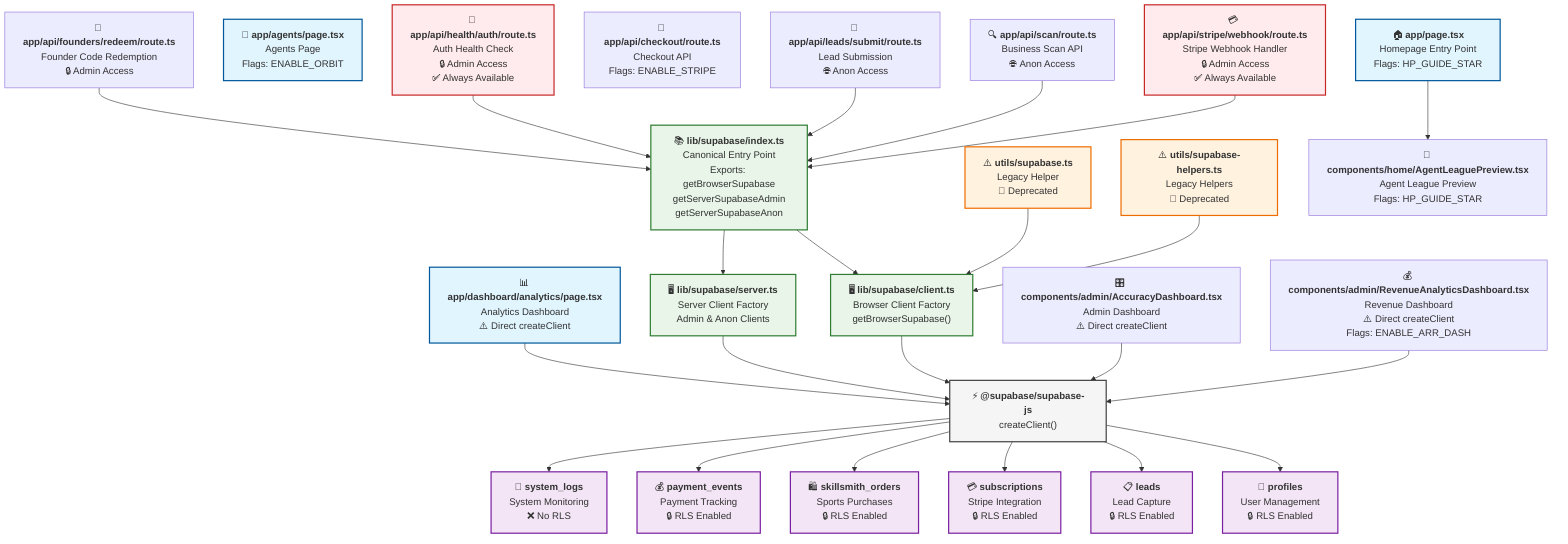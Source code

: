 graph TD
    %% Supabase Call Graph - SKRBL AI Platform
    
    %% Entry Points
    HomePage["`🏠 **app/page.tsx**
    Homepage Entry Point
    Flags: HP_GUIDE_STAR`"]
    
    AgentsPage["`🤖 **app/agents/page.tsx**
    Agents Page
    Flags: ENABLE_ORBIT`"]
    
    DashboardAnalytics["`📊 **app/dashboard/analytics/page.tsx**
    Analytics Dashboard
    ⚠️ Direct createClient`"]
    
    %% Critical API Routes
    StripeWebhook["`💳 **app/api/stripe/webhook/route.ts**
    Stripe Webhook Handler
    🔒 Admin Access
    ✅ Always Available`"]
    
    CheckoutAPI["`🛒 **app/api/checkout/route.ts**
    Checkout API
    Flags: ENABLE_STRIPE`"]
    
    ScanAPI["`🔍 **app/api/scan/route.ts**
    Business Scan API
    🌐 Anon Access`"]
    
    LeadsAPI["`📝 **app/api/leads/submit/route.ts**
    Lead Submission
    🌐 Anon Access`"]
    
    HealthAPI["`🏥 **app/api/health/auth/route.ts**
    Auth Health Check
    🔒 Admin Access
    ✅ Always Available`"]
    
    FoundersAPI["`👑 **app/api/founders/redeem/route.ts**
    Founder Code Redemption
    🔒 Admin Access`"]
    
    %% Canonical Supabase Infrastructure
    SupabaseIndex["`📚 **lib/supabase/index.ts**
    Canonical Entry Point
    Exports: getBrowserSupabase
    getServerSupabaseAdmin
    getServerSupabaseAnon`"]
    
    SupabaseClient["`🖥️ **lib/supabase/client.ts**
    Browser Client Factory
    getBrowserSupabase()`"]
    
    SupabaseServer["`🖥️ **lib/supabase/server.ts**
    Server Client Factory
    Admin & Anon Clients`"]
    
    %% Legacy Infrastructure
    LegacyUtils["`⚠️ **utils/supabase.ts**
    Legacy Helper
    🚨 Deprecated`"]
    
    LegacyHelpers["`⚠️ **utils/supabase-helpers.ts**
    Legacy Helpers
    🚨 Deprecated`"]
    
    %% Components
    AdminDashboard["`🎛️ **components/admin/AccuracyDashboard.tsx**
    Admin Dashboard
    ⚠️ Direct createClient`"]
    
    RevenueDashboard["`💰 **components/admin/RevenueAnalyticsDashboard.tsx**
    Revenue Dashboard
    ⚠️ Direct createClient
    Flags: ENABLE_ARR_DASH`"]
    
    AgentLeague["`🌟 **components/home/AgentLeaguePreview.tsx**
    Agent League Preview
    Flags: HP_GUIDE_STAR`"]
    
    %% Supabase Core
    SupabaseCore["`⚡ **@supabase/supabase-js**
    createClient()`"]
    
    %% Database Tables
    ProfilesTable["`👤 **profiles**
    User Management
    🔒 RLS Enabled`"]
    
    LeadsTable["`📋 **leads**
    Lead Capture
    🔒 RLS Enabled`"]
    
    SubscriptionsTable["`💳 **subscriptions**
    Stripe Integration
    🔒 RLS Enabled`"]
    
    OrdersTable["`🛍️ **skillsmith_orders**
    Sports Purchases
    🔒 RLS Enabled`"]
    
    PaymentEventsTable["`💰 **payment_events**
    Payment Tracking
    🔒 RLS Enabled`"]
    
    SystemLogsTable["`📝 **system_logs**
    System Monitoring
    ❌ No RLS`"]
    
    %% Call Flow Connections
    HomePage --> AgentLeague
    
    StripeWebhook --> SupabaseIndex
    ScanAPI --> SupabaseIndex
    LeadsAPI --> SupabaseIndex
    HealthAPI --> SupabaseIndex
    FoundersAPI --> SupabaseIndex
    
    SupabaseIndex --> SupabaseClient
    SupabaseIndex --> SupabaseServer
    
    DashboardAnalytics --> SupabaseCore
    AdminDashboard --> SupabaseCore
    RevenueDashboard --> SupabaseCore
    
    SupabaseClient --> SupabaseCore
    SupabaseServer --> SupabaseCore
    
    LegacyUtils --> SupabaseClient
    LegacyHelpers --> SupabaseClient
    
    %% Database Connections
    SupabaseCore --> ProfilesTable
    SupabaseCore --> LeadsTable
    SupabaseCore --> SubscriptionsTable
    SupabaseCore --> OrdersTable
    SupabaseCore --> PaymentEventsTable
    SupabaseCore --> SystemLogsTable
    
    %% Styling
    classDef entryPoint fill:#e1f5fe,stroke:#01579b,stroke-width:2px
    classDef canonical fill:#e8f5e8,stroke:#2e7d32,stroke-width:2px
    classDef legacy fill:#fff3e0,stroke:#ef6c00,stroke-width:2px
    classDef critical fill:#ffebee,stroke:#c62828,stroke-width:2px
    classDef database fill:#f3e5f5,stroke:#7b1fa2,stroke-width:2px
    classDef external fill:#f5f5f5,stroke:#424242,stroke-width:2px
    
    class HomePage,AgentsPage,DashboardAnalytics entryPoint
    class SupabaseIndex,SupabaseClient,SupabaseServer canonical
    class LegacyUtils,LegacyHelpers legacy
    class StripeWebhook,HealthAPI critical
    class ProfilesTable,LeadsTable,SubscriptionsTable,OrdersTable,PaymentEventsTable,SystemLogsTable database
    class SupabaseCore external